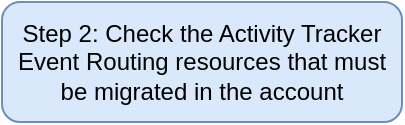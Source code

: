 <mxfile version="18.0.1" type="device"><diagram id="30TV_Ud0RqdOiskKdfKd" name="Page-1"><mxGraphModel dx="1102" dy="865" grid="1" gridSize="10" guides="1" tooltips="1" connect="1" arrows="1" fold="1" page="1" pageScale="1" pageWidth="850" pageHeight="1100" math="0" shadow="0"><root><mxCell id="0"/><mxCell id="1" parent="0"/><mxCell id="u7p3tHKsR6C7oOHg17Er-1" value="Step 2: Check the Activity Tracker Event Routing resources that must be migrated in the account" style="rounded=1;whiteSpace=wrap;html=1;fillColor=#dae8fc;strokeColor=#6c8ebf;" parent="1" vertex="1"><mxGeometry x="360" y="410" width="200" height="60" as="geometry"/></mxCell></root></mxGraphModel></diagram></mxfile>